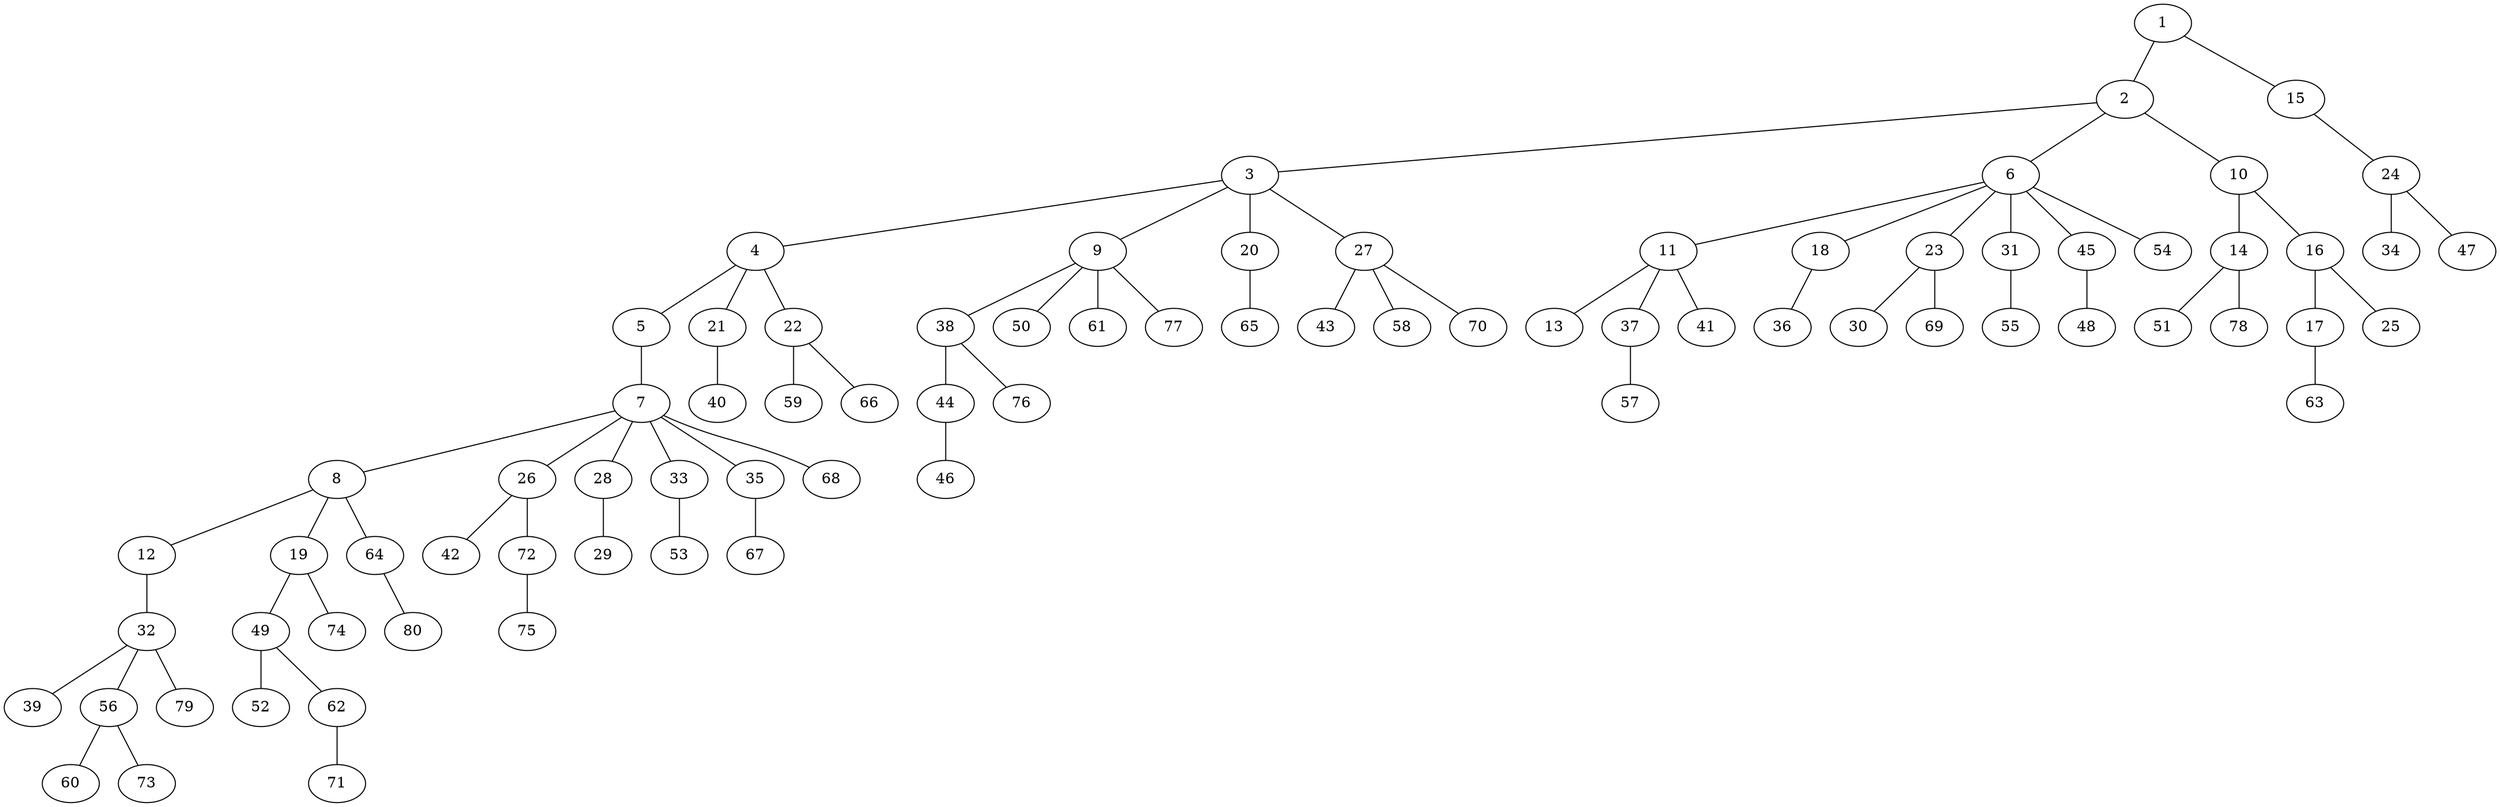 graph graphname {1--2
1--15
2--3
2--6
2--10
3--4
3--9
3--20
3--27
4--5
4--21
4--22
5--7
6--11
6--18
6--23
6--31
6--45
6--54
7--8
7--26
7--28
7--33
7--35
7--68
8--12
8--19
8--64
9--38
9--50
9--61
9--77
10--14
10--16
11--13
11--37
11--41
12--32
14--51
14--78
15--24
16--17
16--25
17--63
18--36
19--49
19--74
20--65
21--40
22--59
22--66
23--30
23--69
24--34
24--47
26--42
26--72
27--43
27--58
27--70
28--29
31--55
32--39
32--56
32--79
33--53
35--67
37--57
38--44
38--76
44--46
45--48
49--52
49--62
56--60
56--73
62--71
64--80
72--75
}